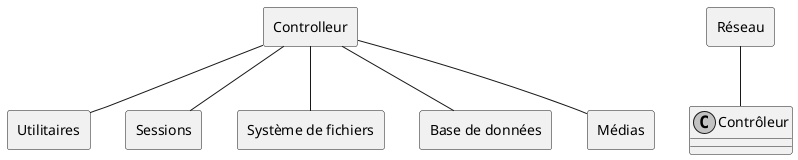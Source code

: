@startuml

skinparam monochrome true

package "Utilitaires" <<Rectangle>> {
}

package "Réseau" <<Rectangle>> {
}

package "Sessions" <<Rectangle>> {
}

package "Controlleur" <<Rectangle>> {
}

package "Système de fichiers" <<Rectangle>> {
}

package "Base de données" <<Rectangle>> {
}


package "Médias" <<Rectangle>> {
}

"Réseau" -- "Contrôleur"

"Controlleur" -- "Sessions"

"Controlleur" -- "Base de données"

"Controlleur" -- "Utilitaires"

"Controlleur" -- "Système de fichiers"

"Controlleur" -- "Médias"

@enduml
